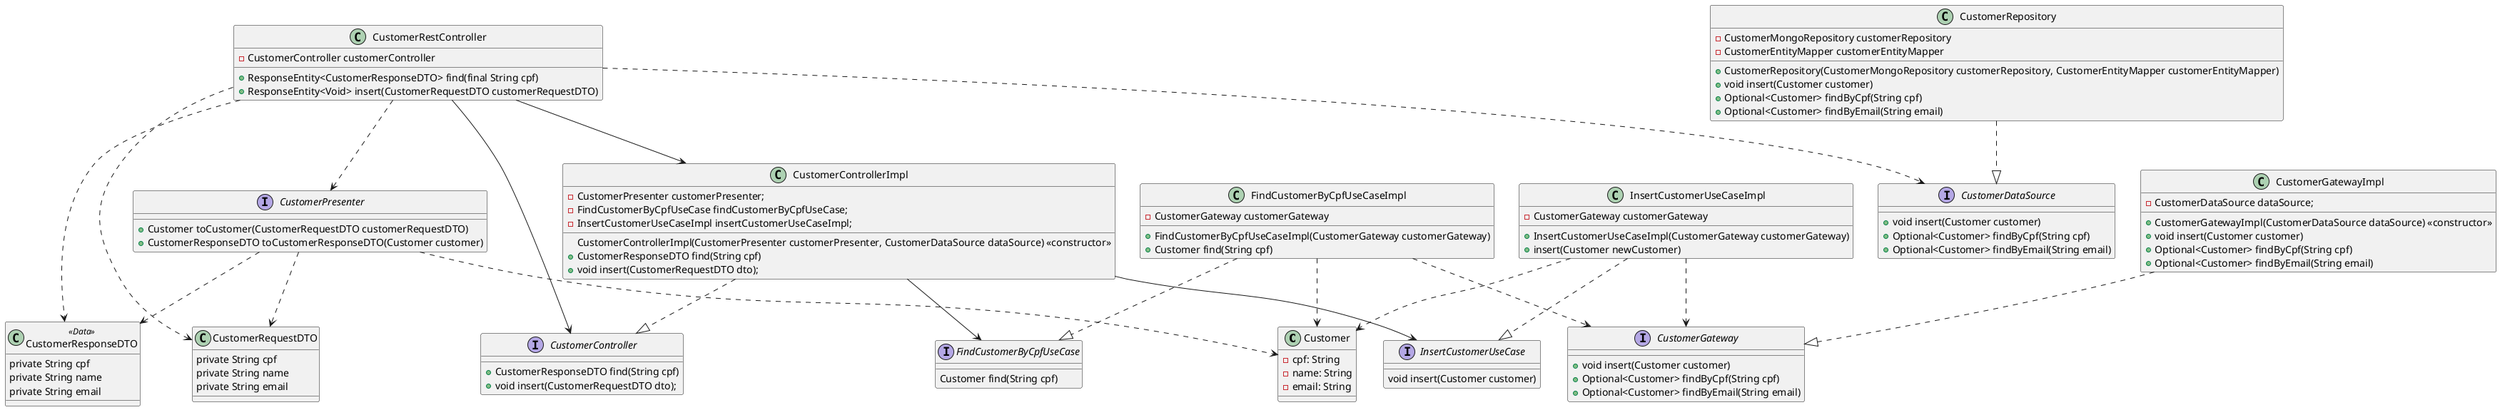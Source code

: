 @startuml
' ======= Domain =======

class Customer {
  - cpf: String
  - name: String
  - email: String
}

' ======= DTOs =======


class CustomerResponseDTO <<Data>> {
  private String cpf
  private String name
  private String email
}

class CustomerRequestDTO {
  private String cpf
  private String name
  private String email
}




'=========== interfaces ===================


interface CustomerDataSource {

  + void insert(Customer customer)
  + Optional<Customer> findByCpf(String cpf)
  + Optional<Customer> findByEmail(String email)
}


interface CustomerPresenter {
  + Customer toCustomer(CustomerRequestDTO customerRequestDTO)
  + CustomerResponseDTO toCustomerResponseDTO(Customer customer)
}


interface CustomerController {
  + CustomerResponseDTO find(String cpf)
  + void insert(CustomerRequestDTO dto);
}



interface CustomerGateway {

  + void insert(Customer customer)
  + Optional<Customer> findByCpf(String cpf)
  + Optional<Customer> findByEmail(String email)

}


interface FindCustomerByCpfUseCase {
  Customer find(String cpf)
}

interface InsertCustomerUseCase {
  void insert(Customer customer)
}


' ======= Classes =======

class CustomerGatewayImpl {
  - CustomerDataSource dataSource;
  + CustomerGatewayImpl(CustomerDataSource dataSource) <<constructor>>
  + void insert(Customer customer)
  + Optional<Customer> findByCpf(String cpf)
  + Optional<Customer> findByEmail(String email)

}

class CustomerRestController{
  - CustomerController customerController
  + ResponseEntity<CustomerResponseDTO> find(final String cpf)
  + ResponseEntity<Void> insert(CustomerRequestDTO customerRequestDTO)
}

class FindCustomerByCpfUseCaseImpl{
  - CustomerGateway customerGateway
  + FindCustomerByCpfUseCaseImpl(CustomerGateway customerGateway)
  + Customer find(String cpf)
}

class InsertCustomerUseCaseImpl {
  - CustomerGateway customerGateway
  + InsertCustomerUseCaseImpl(CustomerGateway customerGateway)
  + insert(Customer newCustomer)
}

class CustomerRepository {
  - CustomerMongoRepository customerRepository
  - CustomerEntityMapper customerEntityMapper
  + CustomerRepository(CustomerMongoRepository customerRepository, CustomerEntityMapper customerEntityMapper)
  + void insert(Customer customer)
  + Optional<Customer> findByCpf(String cpf)
  + Optional<Customer> findByEmail(String email)
}






' ======= Controllers Impl =======


class CustomerControllerImpl{
  - CustomerPresenter customerPresenter;
  - FindCustomerByCpfUseCase findCustomerByCpfUseCase;
  - InsertCustomerUseCaseImpl insertCustomerUseCaseImpl;
  CustomerControllerImpl(CustomerPresenter customerPresenter, CustomerDataSource dataSource) <<constructor>>
  + CustomerResponseDTO find(String cpf)
  + void insert(CustomerRequestDTO dto);
}

' ======= Relations =======

CustomerRestController ..> CustomerResponseDTO
CustomerRestController --> CustomerController
CustomerRestController ..> CustomerRequestDTO
CustomerRestController ..> CustomerPresenter
CustomerRestController ..> CustomerDataSource

CustomerRestController --> CustomerControllerImpl

CustomerControllerImpl ..|> CustomerController
CustomerControllerImpl --> InsertCustomerUseCase
CustomerControllerImpl --> FindCustomerByCpfUseCase

CustomerGatewayImpl ..|> CustomerGateway

InsertCustomerUseCaseImpl ..|> InsertCustomerUseCase
InsertCustomerUseCaseImpl ..> Customer
InsertCustomerUseCaseImpl ..> CustomerGateway

FindCustomerByCpfUseCaseImpl ..|> FindCustomerByCpfUseCase
FindCustomerByCpfUseCaseImpl ..> Customer
FindCustomerByCpfUseCaseImpl ..> CustomerGateway

CustomerRepository ..|> CustomerDataSource

CustomerPresenter ..> CustomerRequestDTO
CustomerPresenter ..> CustomerResponseDTO
CustomerPresenter ..> Customer


@enduml